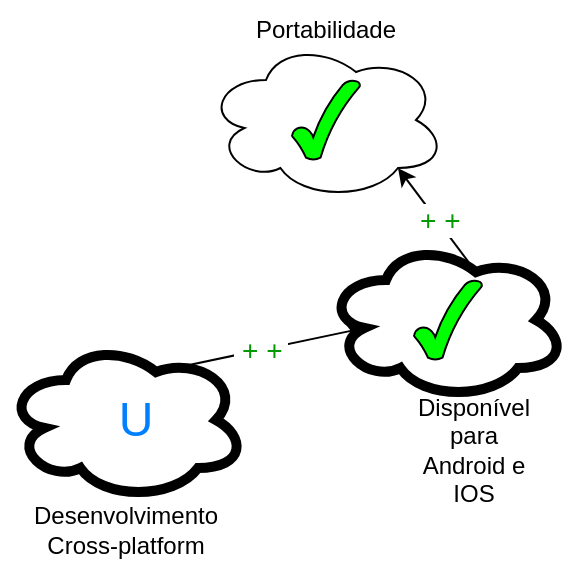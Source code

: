 <mxfile version="17.0.0" type="device"><diagram id="tTIL4cJw6QXNs62Az5bi" name="Page-1"><mxGraphModel dx="1108" dy="429" grid="1" gridSize="10" guides="1" tooltips="1" connect="1" arrows="1" fold="1" page="1" pageScale="1" pageWidth="827" pageHeight="1169" math="0" shadow="0"><root><mxCell id="0"/><mxCell id="1" parent="0"/><mxCell id="x3AR_Ok9bc4XMuhCJhZ6-1" value="" style="ellipse;shape=cloud;whiteSpace=wrap;html=1;imageBorder=none;" parent="1" vertex="1"><mxGeometry x="300" y="30" width="120" height="80" as="geometry"/></mxCell><mxCell id="x3AR_Ok9bc4XMuhCJhZ6-2" value="Portabilidade" style="text;html=1;strokeColor=none;fillColor=none;align=center;verticalAlign=middle;whiteSpace=wrap;rounded=0;" parent="1" vertex="1"><mxGeometry x="330" y="10" width="60" height="30" as="geometry"/></mxCell><mxCell id="x3AR_Ok9bc4XMuhCJhZ6-5" value="" style="ellipse;shape=cloud;whiteSpace=wrap;html=1;strokeColor=#000000;strokeWidth=5;" parent="1" vertex="1"><mxGeometry x="200" y="180" width="120" height="80" as="geometry"/></mxCell><mxCell id="x3AR_Ok9bc4XMuhCJhZ6-6" value="Desenvolvimento Cross-platform" style="text;html=1;strokeColor=none;fillColor=none;align=center;verticalAlign=middle;whiteSpace=wrap;rounded=0;" parent="1" vertex="1"><mxGeometry x="230" y="260" width="60" height="30" as="geometry"/></mxCell><mxCell id="x3AR_Ok9bc4XMuhCJhZ6-7" value="&lt;font color=&quot;#009900&quot;&gt;&lt;font style=&quot;font-size: 14px&quot;&gt;&amp;nbsp;+ +&lt;/font&gt;&amp;nbsp;&lt;/font&gt;" style="endArrow=classic;html=1;rounded=0;fontSize=9;fontColor=#000000;entryX=0.8;entryY=0.8;entryDx=0;entryDy=0;entryPerimeter=0;exitX=0.625;exitY=0.2;exitDx=0;exitDy=0;exitPerimeter=0;" parent="1" source="x3AR_Ok9bc4XMuhCJhZ6-3" target="x3AR_Ok9bc4XMuhCJhZ6-1" edge="1"><mxGeometry relative="1" as="geometry"><mxPoint x="360" y="60" as="sourcePoint"/><mxPoint x="360" y="60" as="targetPoint"/></mxGeometry></mxCell><mxCell id="x3AR_Ok9bc4XMuhCJhZ6-8" value="" style="group" parent="1" vertex="1" connectable="0"><mxGeometry x="360" y="130" width="120" height="120" as="geometry"/></mxCell><mxCell id="x3AR_Ok9bc4XMuhCJhZ6-3" value="" style="ellipse;shape=cloud;whiteSpace=wrap;html=1;strokeColor=#000000;strokeWidth=5;" parent="x3AR_Ok9bc4XMuhCJhZ6-8" vertex="1"><mxGeometry width="120" height="80" as="geometry"/></mxCell><mxCell id="x3AR_Ok9bc4XMuhCJhZ6-4" value="Disponível para Android e IOS" style="text;html=1;strokeColor=none;fillColor=none;align=center;verticalAlign=middle;whiteSpace=wrap;rounded=0;" parent="x3AR_Ok9bc4XMuhCJhZ6-8" vertex="1"><mxGeometry x="44" y="90" width="60" height="30" as="geometry"/></mxCell><mxCell id="2zlsXw4n1xhnGPdGkeGe-2" value="" style="verticalLabelPosition=bottom;verticalAlign=top;html=1;shape=mxgraph.basic.tick;labelBackgroundColor=none;fontSize=9;fontColor=#000000;strokeColor=#000000;fillColor=#00FF00;" vertex="1" parent="x3AR_Ok9bc4XMuhCJhZ6-8"><mxGeometry x="44" y="20" width="34" height="40" as="geometry"/></mxCell><mxCell id="x3AR_Ok9bc4XMuhCJhZ6-9" value="&lt;font color=&quot;#009900&quot;&gt;&lt;font style=&quot;font-size: 14px&quot;&gt;&amp;nbsp;+ +&lt;/font&gt;&amp;nbsp;&lt;/font&gt;" style="endArrow=classic;html=1;rounded=0;fontSize=9;fontColor=#000000;entryX=0.16;entryY=0.55;entryDx=0;entryDy=0;entryPerimeter=0;exitX=0.625;exitY=0.2;exitDx=0;exitDy=0;exitPerimeter=0;" parent="1" source="x3AR_Ok9bc4XMuhCJhZ6-5" target="x3AR_Ok9bc4XMuhCJhZ6-3" edge="1"><mxGeometry relative="1" as="geometry"><mxPoint x="405" y="156" as="sourcePoint"/><mxPoint x="406" y="104" as="targetPoint"/></mxGeometry></mxCell><mxCell id="2zlsXw4n1xhnGPdGkeGe-1" value="&lt;font style=&quot;font-size: 24px&quot; color=&quot;#007fff&quot;&gt;U&lt;br&gt;&lt;/font&gt;" style="text;html=1;strokeColor=none;fillColor=none;align=center;verticalAlign=middle;whiteSpace=wrap;rounded=0;labelBackgroundColor=none;fontSize=9;fontColor=#000000;" vertex="1" parent="1"><mxGeometry x="250" y="210" width="30" height="20" as="geometry"/></mxCell><mxCell id="2zlsXw4n1xhnGPdGkeGe-3" value="" style="verticalLabelPosition=bottom;verticalAlign=top;html=1;shape=mxgraph.basic.tick;labelBackgroundColor=none;fontSize=9;fontColor=#000000;strokeColor=#000000;fillColor=#00FF00;" vertex="1" parent="1"><mxGeometry x="343" y="50" width="34" height="40" as="geometry"/></mxCell></root></mxGraphModel></diagram></mxfile>